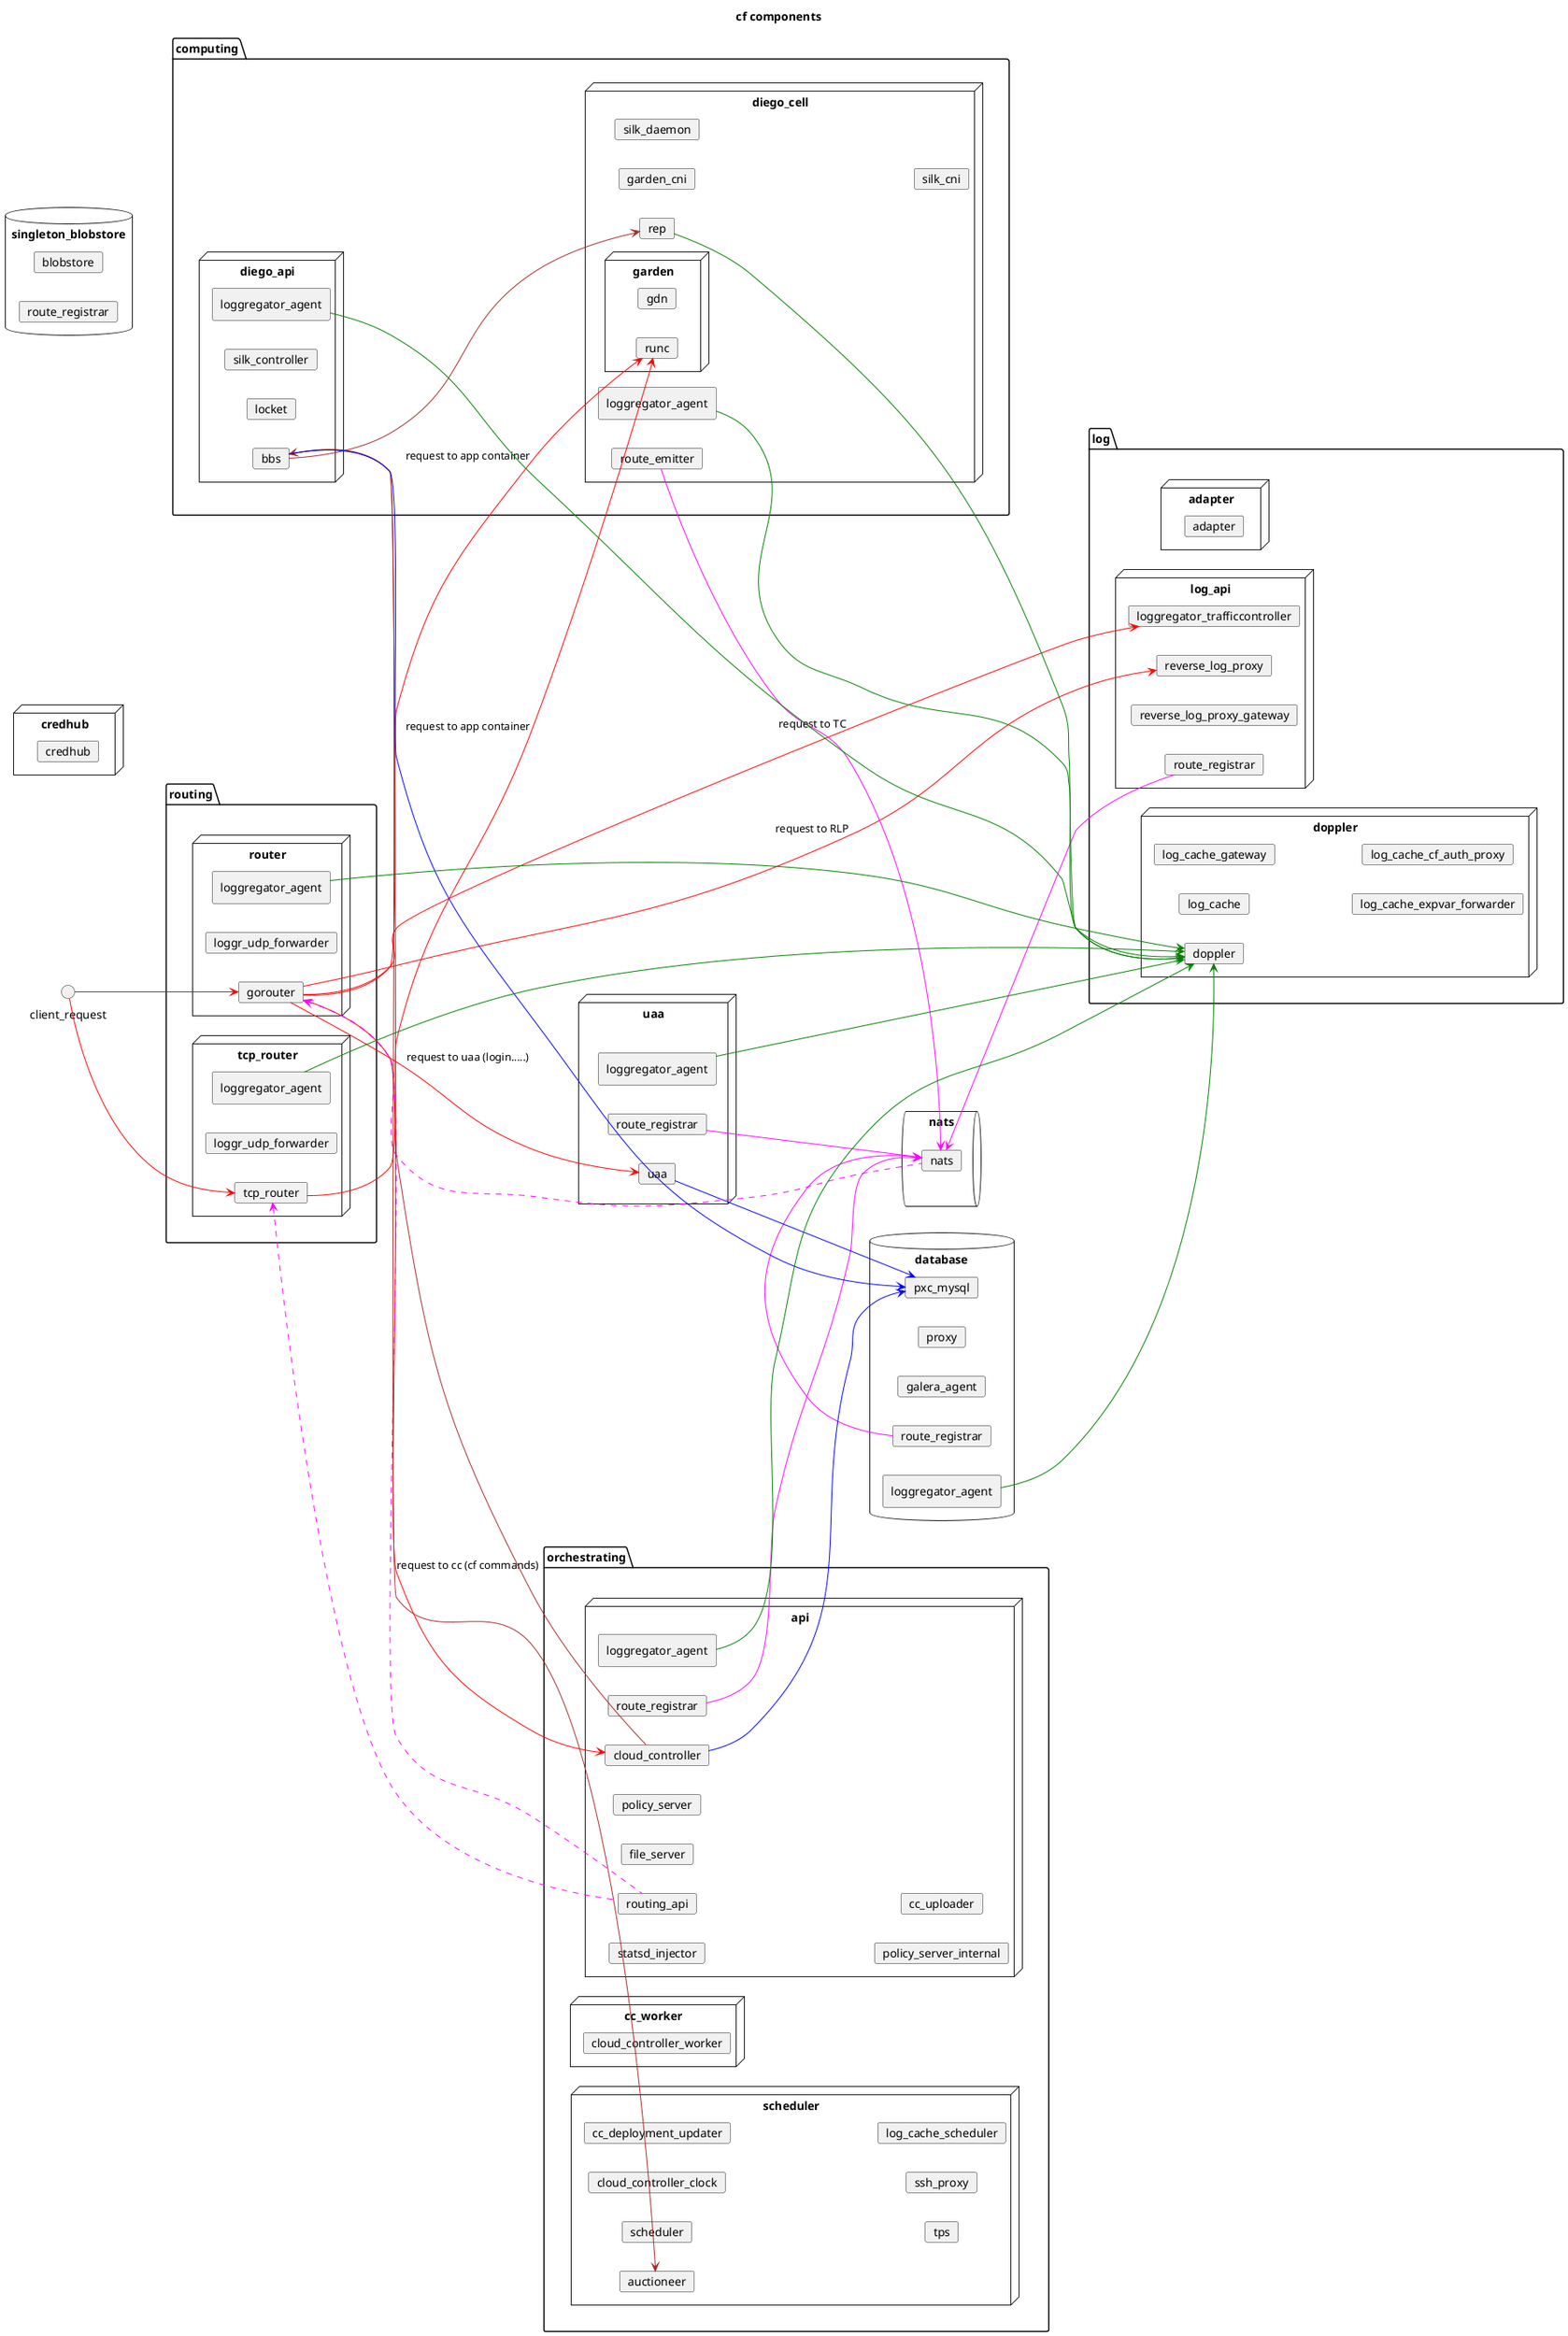 @startuml

title cf components
left to right direction

package routing {
    node router {
        card gorouter
        card loggr_udp_forwarder as router.loggr_udp_forwarder
        agent loggregator_agent as router.loggregator_agent
    }
    node tcp_router {
        card tcp_router as tcp_router.tcp_router
        card loggr_udp_forwarder as tcp_router.loggr_udp_forwarder
        agent loggregator_agent as tcp_router.loggregator_agent
    }
}
' computing
package computing {
    node diego_cell {
        node garden {
            card gdn
            card runc
        }
        card rep
        card route_emitter
        card garden_cni
        card silk_daemon
        card silk_cni
        agent loggregator_agent as diego_cell.loggregator_agent
    }
    node diego_api {
        card bbs
        card silk_controller
        card locket
        agent loggregator_agent as diego_api.loggregator_agent
    }

}
' control
package orchestrating {
    node api {
        card cloud_controller
        card route_registrar as api.route_registrar
        card statsd_injector
        card file_server
        card routing_api
        card policy_server
        card policy_server_internal
        card cc_uploader
        agent loggregator_agent as api.loggregator_agent
    }
    node cc_worker {
        card cloud_controller_worker
    }
    node scheduler {
        card scheduler as scheduler.scheduler
        card auctioneer
        card cloud_controller_clock
        card cc_deployment_updater
        card statsd_injector
        card tps
        card ssh_proxy
        card log_cache_scheduler 
    }
}
' IAM
node uaa {
    card uaa as uaa.uaa
    card route_registrar as uaa.route_registrar
    card statsd_injector
    agent loggregator_agent as uaa.loggregator_agent
}
' secret management
node credhub {
    card credhub as credhub.credhub
}
' queue
queue nats {
    card nats as nats.nats
}
' db
database database as db {
    card pxc_mysql
    card proxy
    card galera_agent
    card route_registrar as database.route_registrar
    agent loggregator_agent as database.loggregator_agent
}
database singleton_blobstore {
    card blobstore
    card route_registrar
}

package log {
    node adapter {
        card adapter as adapter.adapter
    }
    node doppler {
        card doppler as doppler.doppler
        card log_cache
        card log_cache_gateway
        card log_cache_expvar_forwarder
        card route_registrar
        card log_cache_cf_auth_proxy
    }
    node log_api {
        card loggregator_trafficcontroller
        card reverse_log_proxy
        card reverse_log_proxy_gateway
        card route_registrar as log_api.route_registrar
    }
}

' routing
interface client_request
client_request -[#red]down-> gorouter
client_request -[#red]down-> tcp_router.tcp_router

gorouter -[#red]down-> cloud_controller :  request to cc (cf commands)
gorouter -[#red]down-> uaa.uaa : request to uaa (login.....)
gorouter -[#red]down-> runc : request to app container
tcp_router.tcp_router -[#red]down-> runc : request to app container
gorouter -[#red]down-> loggregator_trafficcontroller : request to TC
gorouter -[#red]down-> reverse_log_proxy : request to RLP

route_emitter -[#magenta]down-> nats.nats
uaa.route_registrar -[#magenta]down-> nats.nats
api.route_registrar -[#magenta]down-> nats.nats
log_api.route_registrar -[#magenta]up-> nats.nats
database.route_registrar -[#magenta]down-> nats.nats
nats.nats .[#magenta]up.> gorouter
routing_api .[#magenta]up.> gorouter
routing_api .[#magenta]up.> tcp_router.tcp_router

' computing
cloud_controller -[#brown]down-> bbs
bbs -[#brown]down-> auctioneer
bbs -[#brown]down-> rep

bbs -[#blue]down-> pxc_mysql
cloud_controller -[#blue]down-> pxc_mysql
uaa.uaa -[#blue]down-> pxc_mysql

'log
rep -[#green]down-> doppler.doppler
router.loggregator_agent -[#green]down-> doppler.doppler
tcp_router.loggregator_agent -[#green]down-> doppler.doppler
diego_api.loggregator_agent -[#green]down-> doppler.doppler
diego_cell.loggregator_agent -[#green]down-> doppler.doppler
uaa.loggregator_agent -[#green]down-> doppler.doppler
api.loggregator_agent -[#green]down-> doppler.doppler
database.loggregator_agent -[#green]down-> doppler.doppler


' layout
client_request -[hidden]down-> routing
routing -[hidden]down-> computing
routing -[hidden]down-> uaa
routing -[hidden]down-> orchestrating
routing -[hidden]down-> log
computing -[hidden]down-> orchestrating
computing -[hidden]down-> nats

' router -[hidden]down-> tcp_router
' api -[hidden]down-> cc_worker
' cc_worker -[hidden]down-> scheduler
' router -[hidden]right-> diego_cell
' router -[hidden]right-> api
' router -[hidden]right-> uaa

' diego_cell -[hidden]down-> api
' api -[hidden]down-> cc_worker
' cc_worker -[hidden]down-> uaa

' diego_cell -[hidden]right-> database
' api -[hidden]right-> database
'uaa -[hidden]right-> database

@enduml